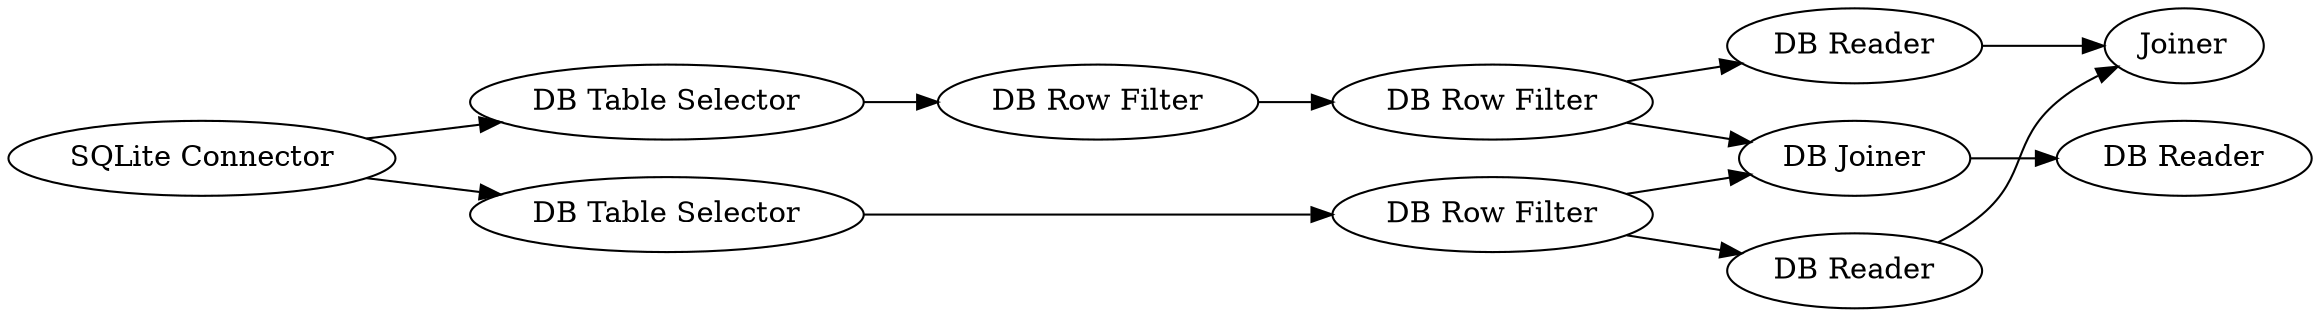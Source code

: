 digraph {
	"-8714713407116498462_152" [label="DB Table Selector"]
	"-8714713407116498462_148" [label="DB Table Selector"]
	"-8714713407116498462_157" [label="DB Joiner"]
	"-8714713407116498462_154" [label="DB Row Filter"]
	"-8714713407116498462_153" [label="DB Reader"]
	"-8714713407116498462_150" [label="DB Reader"]
	"-8714713407116498462_156" [label=Joiner]
	"-8714713407116498462_151" [label="DB Row Filter"]
	"-8714713407116498462_158" [label="DB Reader"]
	"-8714713407116498462_143" [label="SQLite Connector"]
	"-8714713407116498462_149" [label="DB Row Filter"]
	"-8714713407116498462_151" -> "-8714713407116498462_157"
	"-8714713407116498462_149" -> "-8714713407116498462_151"
	"-8714713407116498462_151" -> "-8714713407116498462_150"
	"-8714713407116498462_153" -> "-8714713407116498462_156"
	"-8714713407116498462_148" -> "-8714713407116498462_149"
	"-8714713407116498462_152" -> "-8714713407116498462_154"
	"-8714713407116498462_143" -> "-8714713407116498462_148"
	"-8714713407116498462_150" -> "-8714713407116498462_156"
	"-8714713407116498462_154" -> "-8714713407116498462_157"
	"-8714713407116498462_157" -> "-8714713407116498462_158"
	"-8714713407116498462_154" -> "-8714713407116498462_153"
	"-8714713407116498462_143" -> "-8714713407116498462_152"
	rankdir=LR
}
